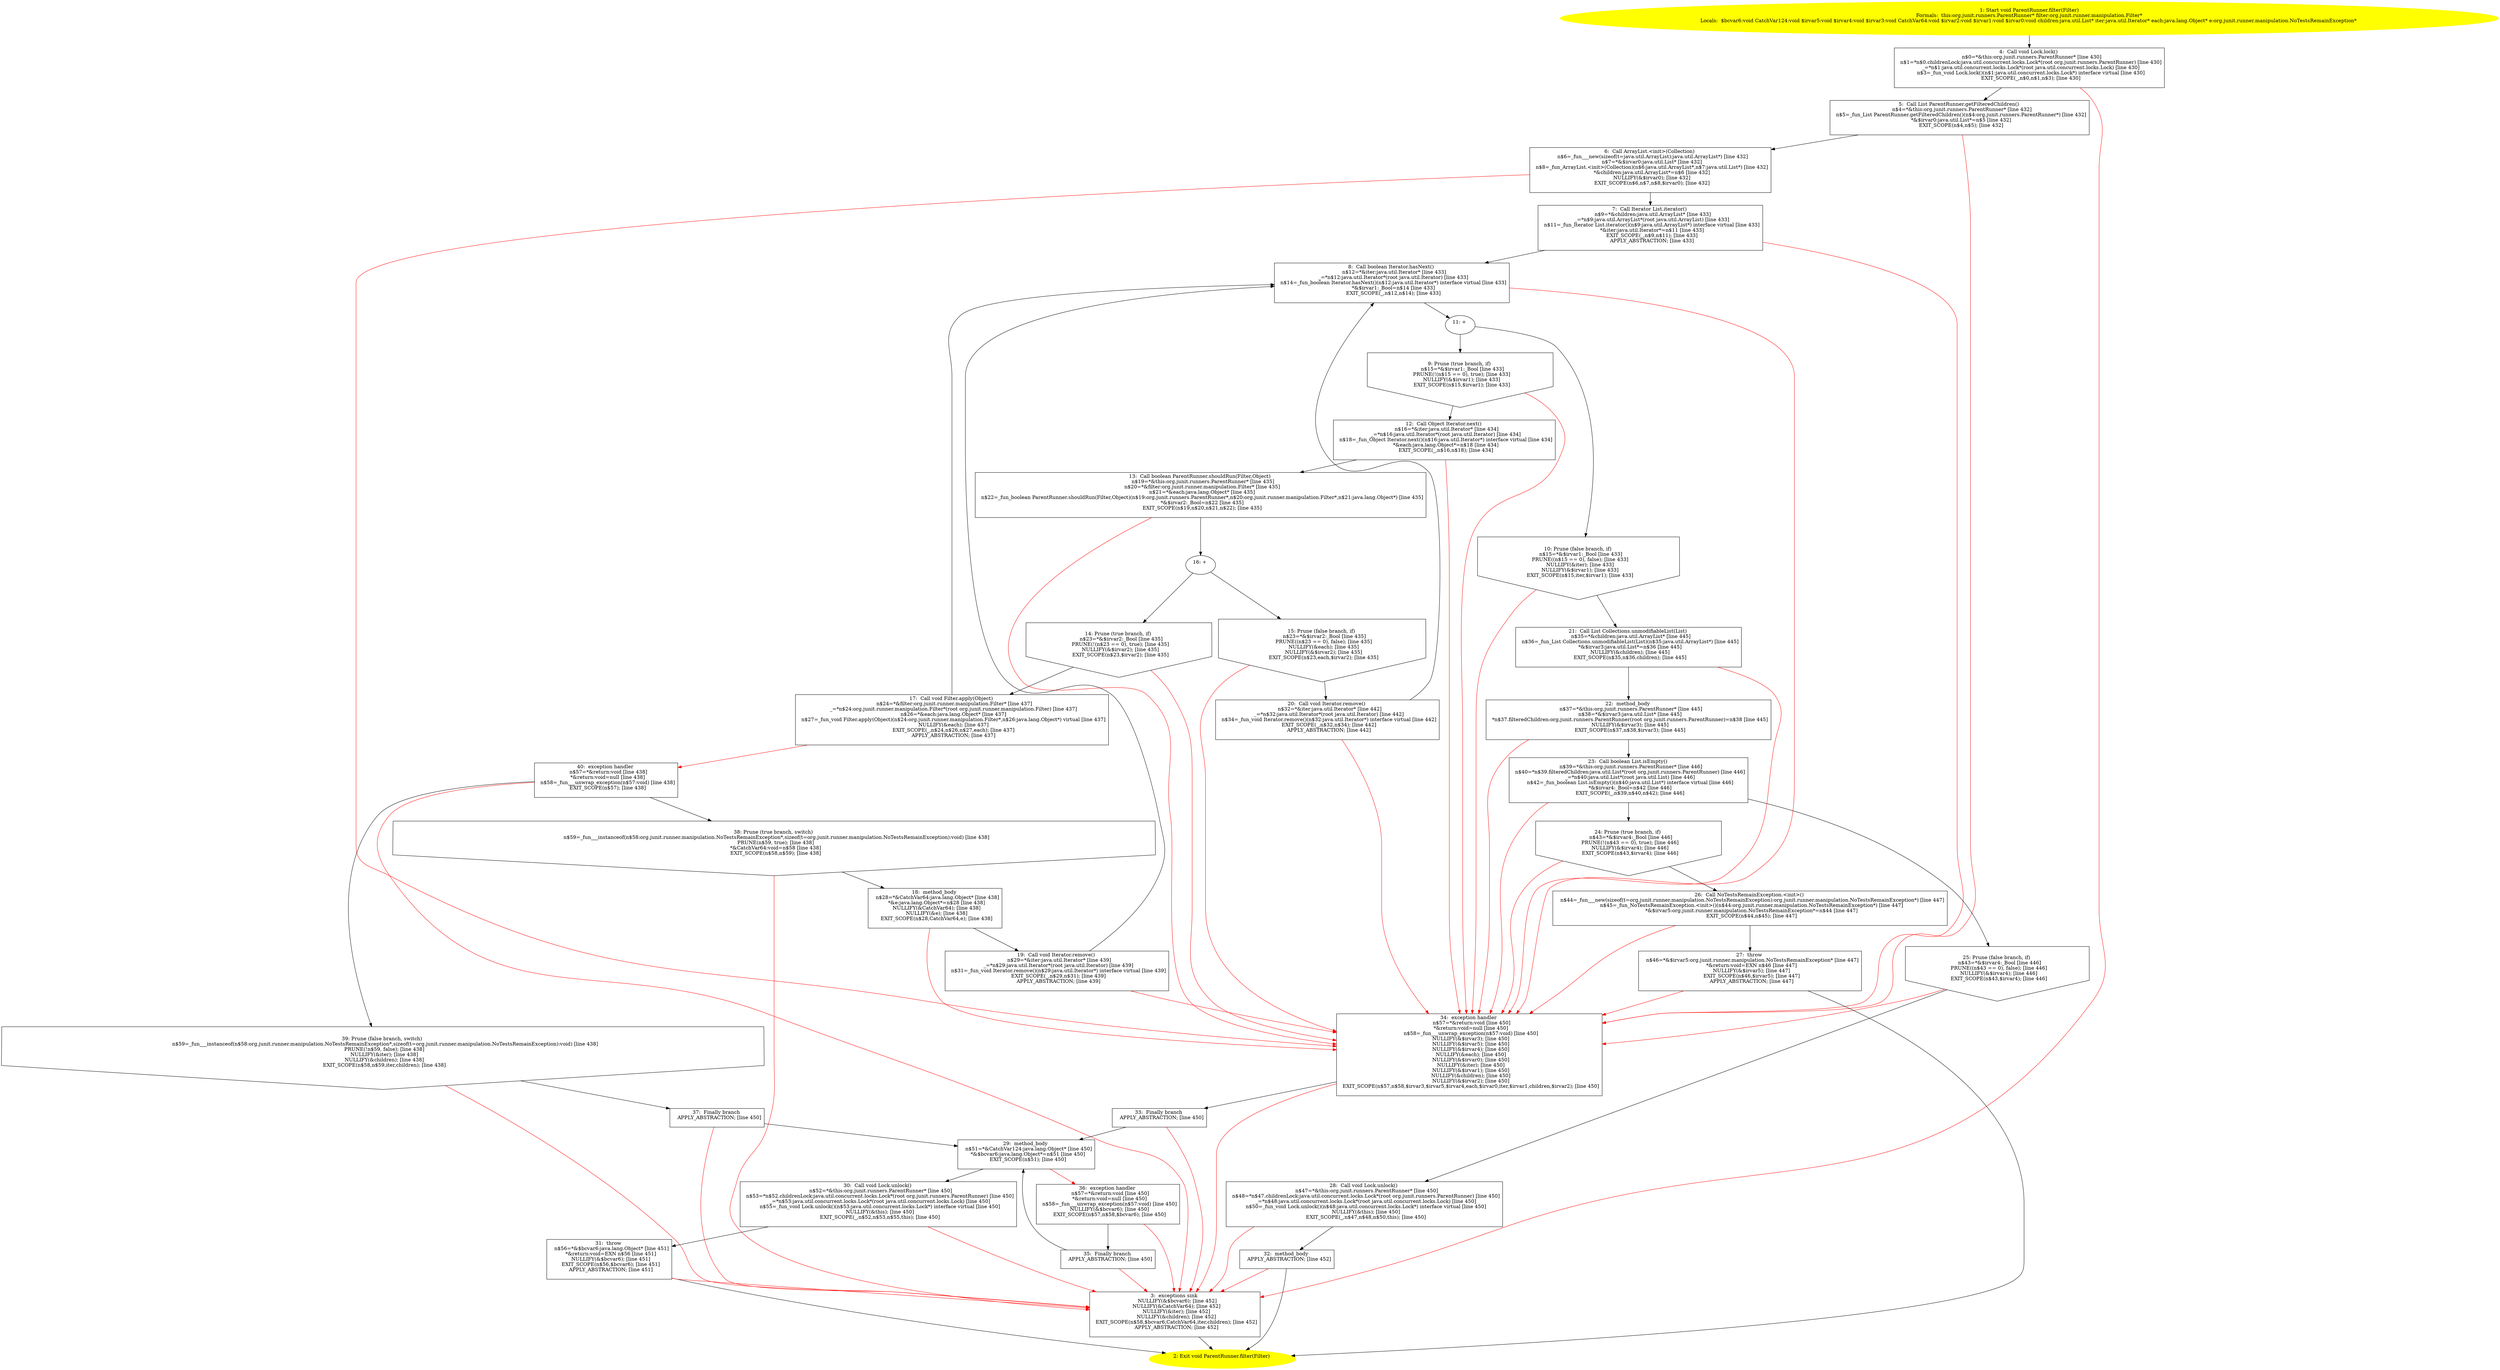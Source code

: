 /* @generated */
digraph cfg {
"org.junit.runners.ParentRunner.filter(org.junit.runner.manipulation.Filter):void.f56ed26840e426080a3b2714884f196a_1" [label="1: Start void ParentRunner.filter(Filter)\nFormals:  this:org.junit.runners.ParentRunner* filter:org.junit.runner.manipulation.Filter*\nLocals:  $bcvar6:void CatchVar124:void $irvar5:void $irvar4:void $irvar3:void CatchVar64:void $irvar2:void $irvar1:void $irvar0:void children:java.util.List* iter:java.util.Iterator* each:java.lang.Object* e:org.junit.runner.manipulation.NoTestsRemainException* \n  " color=yellow style=filled]
	

	 "org.junit.runners.ParentRunner.filter(org.junit.runner.manipulation.Filter):void.f56ed26840e426080a3b2714884f196a_1" -> "org.junit.runners.ParentRunner.filter(org.junit.runner.manipulation.Filter):void.f56ed26840e426080a3b2714884f196a_4" ;
"org.junit.runners.ParentRunner.filter(org.junit.runner.manipulation.Filter):void.f56ed26840e426080a3b2714884f196a_2" [label="2: Exit void ParentRunner.filter(Filter) \n  " color=yellow style=filled]
	

"org.junit.runners.ParentRunner.filter(org.junit.runner.manipulation.Filter):void.f56ed26840e426080a3b2714884f196a_3" [label="3:  exceptions sink \n   NULLIFY(&$bcvar6); [line 452]\n  NULLIFY(&CatchVar64); [line 452]\n  NULLIFY(&iter); [line 452]\n  NULLIFY(&children); [line 452]\n  EXIT_SCOPE(n$58,$bcvar6,CatchVar64,iter,children); [line 452]\n  APPLY_ABSTRACTION; [line 452]\n " shape="box"]
	

	 "org.junit.runners.ParentRunner.filter(org.junit.runner.manipulation.Filter):void.f56ed26840e426080a3b2714884f196a_3" -> "org.junit.runners.ParentRunner.filter(org.junit.runner.manipulation.Filter):void.f56ed26840e426080a3b2714884f196a_2" ;
"org.junit.runners.ParentRunner.filter(org.junit.runner.manipulation.Filter):void.f56ed26840e426080a3b2714884f196a_4" [label="4:  Call void Lock.lock() \n   n$0=*&this:org.junit.runners.ParentRunner* [line 430]\n  n$1=*n$0.childrenLock:java.util.concurrent.locks.Lock*(root org.junit.runners.ParentRunner) [line 430]\n  _=*n$1:java.util.concurrent.locks.Lock*(root java.util.concurrent.locks.Lock) [line 430]\n  n$3=_fun_void Lock.lock()(n$1:java.util.concurrent.locks.Lock*) interface virtual [line 430]\n  EXIT_SCOPE(_,n$0,n$1,n$3); [line 430]\n " shape="box"]
	

	 "org.junit.runners.ParentRunner.filter(org.junit.runner.manipulation.Filter):void.f56ed26840e426080a3b2714884f196a_4" -> "org.junit.runners.ParentRunner.filter(org.junit.runner.manipulation.Filter):void.f56ed26840e426080a3b2714884f196a_5" ;
	 "org.junit.runners.ParentRunner.filter(org.junit.runner.manipulation.Filter):void.f56ed26840e426080a3b2714884f196a_4" -> "org.junit.runners.ParentRunner.filter(org.junit.runner.manipulation.Filter):void.f56ed26840e426080a3b2714884f196a_3" [color="red" ];
"org.junit.runners.ParentRunner.filter(org.junit.runner.manipulation.Filter):void.f56ed26840e426080a3b2714884f196a_5" [label="5:  Call List ParentRunner.getFilteredChildren() \n   n$4=*&this:org.junit.runners.ParentRunner* [line 432]\n  n$5=_fun_List ParentRunner.getFilteredChildren()(n$4:org.junit.runners.ParentRunner*) [line 432]\n  *&$irvar0:java.util.List*=n$5 [line 432]\n  EXIT_SCOPE(n$4,n$5); [line 432]\n " shape="box"]
	

	 "org.junit.runners.ParentRunner.filter(org.junit.runner.manipulation.Filter):void.f56ed26840e426080a3b2714884f196a_5" -> "org.junit.runners.ParentRunner.filter(org.junit.runner.manipulation.Filter):void.f56ed26840e426080a3b2714884f196a_6" ;
	 "org.junit.runners.ParentRunner.filter(org.junit.runner.manipulation.Filter):void.f56ed26840e426080a3b2714884f196a_5" -> "org.junit.runners.ParentRunner.filter(org.junit.runner.manipulation.Filter):void.f56ed26840e426080a3b2714884f196a_34" [color="red" ];
"org.junit.runners.ParentRunner.filter(org.junit.runner.manipulation.Filter):void.f56ed26840e426080a3b2714884f196a_6" [label="6:  Call ArrayList.<init>(Collection) \n   n$6=_fun___new(sizeof(t=java.util.ArrayList):java.util.ArrayList*) [line 432]\n  n$7=*&$irvar0:java.util.List* [line 432]\n  n$8=_fun_ArrayList.<init>(Collection)(n$6:java.util.ArrayList*,n$7:java.util.List*) [line 432]\n  *&children:java.util.ArrayList*=n$6 [line 432]\n  NULLIFY(&$irvar0); [line 432]\n  EXIT_SCOPE(n$6,n$7,n$8,$irvar0); [line 432]\n " shape="box"]
	

	 "org.junit.runners.ParentRunner.filter(org.junit.runner.manipulation.Filter):void.f56ed26840e426080a3b2714884f196a_6" -> "org.junit.runners.ParentRunner.filter(org.junit.runner.manipulation.Filter):void.f56ed26840e426080a3b2714884f196a_7" ;
	 "org.junit.runners.ParentRunner.filter(org.junit.runner.manipulation.Filter):void.f56ed26840e426080a3b2714884f196a_6" -> "org.junit.runners.ParentRunner.filter(org.junit.runner.manipulation.Filter):void.f56ed26840e426080a3b2714884f196a_34" [color="red" ];
"org.junit.runners.ParentRunner.filter(org.junit.runner.manipulation.Filter):void.f56ed26840e426080a3b2714884f196a_7" [label="7:  Call Iterator List.iterator() \n   n$9=*&children:java.util.ArrayList* [line 433]\n  _=*n$9:java.util.ArrayList*(root java.util.ArrayList) [line 433]\n  n$11=_fun_Iterator List.iterator()(n$9:java.util.ArrayList*) interface virtual [line 433]\n  *&iter:java.util.Iterator*=n$11 [line 433]\n  EXIT_SCOPE(_,n$9,n$11); [line 433]\n  APPLY_ABSTRACTION; [line 433]\n " shape="box"]
	

	 "org.junit.runners.ParentRunner.filter(org.junit.runner.manipulation.Filter):void.f56ed26840e426080a3b2714884f196a_7" -> "org.junit.runners.ParentRunner.filter(org.junit.runner.manipulation.Filter):void.f56ed26840e426080a3b2714884f196a_8" ;
	 "org.junit.runners.ParentRunner.filter(org.junit.runner.manipulation.Filter):void.f56ed26840e426080a3b2714884f196a_7" -> "org.junit.runners.ParentRunner.filter(org.junit.runner.manipulation.Filter):void.f56ed26840e426080a3b2714884f196a_34" [color="red" ];
"org.junit.runners.ParentRunner.filter(org.junit.runner.manipulation.Filter):void.f56ed26840e426080a3b2714884f196a_8" [label="8:  Call boolean Iterator.hasNext() \n   n$12=*&iter:java.util.Iterator* [line 433]\n  _=*n$12:java.util.Iterator*(root java.util.Iterator) [line 433]\n  n$14=_fun_boolean Iterator.hasNext()(n$12:java.util.Iterator*) interface virtual [line 433]\n  *&$irvar1:_Bool=n$14 [line 433]\n  EXIT_SCOPE(_,n$12,n$14); [line 433]\n " shape="box"]
	

	 "org.junit.runners.ParentRunner.filter(org.junit.runner.manipulation.Filter):void.f56ed26840e426080a3b2714884f196a_8" -> "org.junit.runners.ParentRunner.filter(org.junit.runner.manipulation.Filter):void.f56ed26840e426080a3b2714884f196a_11" ;
	 "org.junit.runners.ParentRunner.filter(org.junit.runner.manipulation.Filter):void.f56ed26840e426080a3b2714884f196a_8" -> "org.junit.runners.ParentRunner.filter(org.junit.runner.manipulation.Filter):void.f56ed26840e426080a3b2714884f196a_34" [color="red" ];
"org.junit.runners.ParentRunner.filter(org.junit.runner.manipulation.Filter):void.f56ed26840e426080a3b2714884f196a_9" [label="9: Prune (true branch, if) \n   n$15=*&$irvar1:_Bool [line 433]\n  PRUNE(!(n$15 == 0), true); [line 433]\n  NULLIFY(&$irvar1); [line 433]\n  EXIT_SCOPE(n$15,$irvar1); [line 433]\n " shape="invhouse"]
	

	 "org.junit.runners.ParentRunner.filter(org.junit.runner.manipulation.Filter):void.f56ed26840e426080a3b2714884f196a_9" -> "org.junit.runners.ParentRunner.filter(org.junit.runner.manipulation.Filter):void.f56ed26840e426080a3b2714884f196a_12" ;
	 "org.junit.runners.ParentRunner.filter(org.junit.runner.manipulation.Filter):void.f56ed26840e426080a3b2714884f196a_9" -> "org.junit.runners.ParentRunner.filter(org.junit.runner.manipulation.Filter):void.f56ed26840e426080a3b2714884f196a_34" [color="red" ];
"org.junit.runners.ParentRunner.filter(org.junit.runner.manipulation.Filter):void.f56ed26840e426080a3b2714884f196a_10" [label="10: Prune (false branch, if) \n   n$15=*&$irvar1:_Bool [line 433]\n  PRUNE((n$15 == 0), false); [line 433]\n  NULLIFY(&iter); [line 433]\n  NULLIFY(&$irvar1); [line 433]\n  EXIT_SCOPE(n$15,iter,$irvar1); [line 433]\n " shape="invhouse"]
	

	 "org.junit.runners.ParentRunner.filter(org.junit.runner.manipulation.Filter):void.f56ed26840e426080a3b2714884f196a_10" -> "org.junit.runners.ParentRunner.filter(org.junit.runner.manipulation.Filter):void.f56ed26840e426080a3b2714884f196a_21" ;
	 "org.junit.runners.ParentRunner.filter(org.junit.runner.manipulation.Filter):void.f56ed26840e426080a3b2714884f196a_10" -> "org.junit.runners.ParentRunner.filter(org.junit.runner.manipulation.Filter):void.f56ed26840e426080a3b2714884f196a_34" [color="red" ];
"org.junit.runners.ParentRunner.filter(org.junit.runner.manipulation.Filter):void.f56ed26840e426080a3b2714884f196a_11" [label="11: + \n  " ]
	

	 "org.junit.runners.ParentRunner.filter(org.junit.runner.manipulation.Filter):void.f56ed26840e426080a3b2714884f196a_11" -> "org.junit.runners.ParentRunner.filter(org.junit.runner.manipulation.Filter):void.f56ed26840e426080a3b2714884f196a_9" ;
	 "org.junit.runners.ParentRunner.filter(org.junit.runner.manipulation.Filter):void.f56ed26840e426080a3b2714884f196a_11" -> "org.junit.runners.ParentRunner.filter(org.junit.runner.manipulation.Filter):void.f56ed26840e426080a3b2714884f196a_10" ;
"org.junit.runners.ParentRunner.filter(org.junit.runner.manipulation.Filter):void.f56ed26840e426080a3b2714884f196a_12" [label="12:  Call Object Iterator.next() \n   n$16=*&iter:java.util.Iterator* [line 434]\n  _=*n$16:java.util.Iterator*(root java.util.Iterator) [line 434]\n  n$18=_fun_Object Iterator.next()(n$16:java.util.Iterator*) interface virtual [line 434]\n  *&each:java.lang.Object*=n$18 [line 434]\n  EXIT_SCOPE(_,n$16,n$18); [line 434]\n " shape="box"]
	

	 "org.junit.runners.ParentRunner.filter(org.junit.runner.manipulation.Filter):void.f56ed26840e426080a3b2714884f196a_12" -> "org.junit.runners.ParentRunner.filter(org.junit.runner.manipulation.Filter):void.f56ed26840e426080a3b2714884f196a_13" ;
	 "org.junit.runners.ParentRunner.filter(org.junit.runner.manipulation.Filter):void.f56ed26840e426080a3b2714884f196a_12" -> "org.junit.runners.ParentRunner.filter(org.junit.runner.manipulation.Filter):void.f56ed26840e426080a3b2714884f196a_34" [color="red" ];
"org.junit.runners.ParentRunner.filter(org.junit.runner.manipulation.Filter):void.f56ed26840e426080a3b2714884f196a_13" [label="13:  Call boolean ParentRunner.shouldRun(Filter,Object) \n   n$19=*&this:org.junit.runners.ParentRunner* [line 435]\n  n$20=*&filter:org.junit.runner.manipulation.Filter* [line 435]\n  n$21=*&each:java.lang.Object* [line 435]\n  n$22=_fun_boolean ParentRunner.shouldRun(Filter,Object)(n$19:org.junit.runners.ParentRunner*,n$20:org.junit.runner.manipulation.Filter*,n$21:java.lang.Object*) [line 435]\n  *&$irvar2:_Bool=n$22 [line 435]\n  EXIT_SCOPE(n$19,n$20,n$21,n$22); [line 435]\n " shape="box"]
	

	 "org.junit.runners.ParentRunner.filter(org.junit.runner.manipulation.Filter):void.f56ed26840e426080a3b2714884f196a_13" -> "org.junit.runners.ParentRunner.filter(org.junit.runner.manipulation.Filter):void.f56ed26840e426080a3b2714884f196a_16" ;
	 "org.junit.runners.ParentRunner.filter(org.junit.runner.manipulation.Filter):void.f56ed26840e426080a3b2714884f196a_13" -> "org.junit.runners.ParentRunner.filter(org.junit.runner.manipulation.Filter):void.f56ed26840e426080a3b2714884f196a_34" [color="red" ];
"org.junit.runners.ParentRunner.filter(org.junit.runner.manipulation.Filter):void.f56ed26840e426080a3b2714884f196a_14" [label="14: Prune (true branch, if) \n   n$23=*&$irvar2:_Bool [line 435]\n  PRUNE(!(n$23 == 0), true); [line 435]\n  NULLIFY(&$irvar2); [line 435]\n  EXIT_SCOPE(n$23,$irvar2); [line 435]\n " shape="invhouse"]
	

	 "org.junit.runners.ParentRunner.filter(org.junit.runner.manipulation.Filter):void.f56ed26840e426080a3b2714884f196a_14" -> "org.junit.runners.ParentRunner.filter(org.junit.runner.manipulation.Filter):void.f56ed26840e426080a3b2714884f196a_17" ;
	 "org.junit.runners.ParentRunner.filter(org.junit.runner.manipulation.Filter):void.f56ed26840e426080a3b2714884f196a_14" -> "org.junit.runners.ParentRunner.filter(org.junit.runner.manipulation.Filter):void.f56ed26840e426080a3b2714884f196a_34" [color="red" ];
"org.junit.runners.ParentRunner.filter(org.junit.runner.manipulation.Filter):void.f56ed26840e426080a3b2714884f196a_15" [label="15: Prune (false branch, if) \n   n$23=*&$irvar2:_Bool [line 435]\n  PRUNE((n$23 == 0), false); [line 435]\n  NULLIFY(&each); [line 435]\n  NULLIFY(&$irvar2); [line 435]\n  EXIT_SCOPE(n$23,each,$irvar2); [line 435]\n " shape="invhouse"]
	

	 "org.junit.runners.ParentRunner.filter(org.junit.runner.manipulation.Filter):void.f56ed26840e426080a3b2714884f196a_15" -> "org.junit.runners.ParentRunner.filter(org.junit.runner.manipulation.Filter):void.f56ed26840e426080a3b2714884f196a_20" ;
	 "org.junit.runners.ParentRunner.filter(org.junit.runner.manipulation.Filter):void.f56ed26840e426080a3b2714884f196a_15" -> "org.junit.runners.ParentRunner.filter(org.junit.runner.manipulation.Filter):void.f56ed26840e426080a3b2714884f196a_34" [color="red" ];
"org.junit.runners.ParentRunner.filter(org.junit.runner.manipulation.Filter):void.f56ed26840e426080a3b2714884f196a_16" [label="16: + \n  " ]
	

	 "org.junit.runners.ParentRunner.filter(org.junit.runner.manipulation.Filter):void.f56ed26840e426080a3b2714884f196a_16" -> "org.junit.runners.ParentRunner.filter(org.junit.runner.manipulation.Filter):void.f56ed26840e426080a3b2714884f196a_14" ;
	 "org.junit.runners.ParentRunner.filter(org.junit.runner.manipulation.Filter):void.f56ed26840e426080a3b2714884f196a_16" -> "org.junit.runners.ParentRunner.filter(org.junit.runner.manipulation.Filter):void.f56ed26840e426080a3b2714884f196a_15" ;
"org.junit.runners.ParentRunner.filter(org.junit.runner.manipulation.Filter):void.f56ed26840e426080a3b2714884f196a_17" [label="17:  Call void Filter.apply(Object) \n   n$24=*&filter:org.junit.runner.manipulation.Filter* [line 437]\n  _=*n$24:org.junit.runner.manipulation.Filter*(root org.junit.runner.manipulation.Filter) [line 437]\n  n$26=*&each:java.lang.Object* [line 437]\n  n$27=_fun_void Filter.apply(Object)(n$24:org.junit.runner.manipulation.Filter*,n$26:java.lang.Object*) virtual [line 437]\n  NULLIFY(&each); [line 437]\n  EXIT_SCOPE(_,n$24,n$26,n$27,each); [line 437]\n  APPLY_ABSTRACTION; [line 437]\n " shape="box"]
	

	 "org.junit.runners.ParentRunner.filter(org.junit.runner.manipulation.Filter):void.f56ed26840e426080a3b2714884f196a_17" -> "org.junit.runners.ParentRunner.filter(org.junit.runner.manipulation.Filter):void.f56ed26840e426080a3b2714884f196a_8" ;
	 "org.junit.runners.ParentRunner.filter(org.junit.runner.manipulation.Filter):void.f56ed26840e426080a3b2714884f196a_17" -> "org.junit.runners.ParentRunner.filter(org.junit.runner.manipulation.Filter):void.f56ed26840e426080a3b2714884f196a_40" [color="red" ];
"org.junit.runners.ParentRunner.filter(org.junit.runner.manipulation.Filter):void.f56ed26840e426080a3b2714884f196a_18" [label="18:  method_body \n   n$28=*&CatchVar64:java.lang.Object* [line 438]\n  *&e:java.lang.Object*=n$28 [line 438]\n  NULLIFY(&CatchVar64); [line 438]\n  NULLIFY(&e); [line 438]\n  EXIT_SCOPE(n$28,CatchVar64,e); [line 438]\n " shape="box"]
	

	 "org.junit.runners.ParentRunner.filter(org.junit.runner.manipulation.Filter):void.f56ed26840e426080a3b2714884f196a_18" -> "org.junit.runners.ParentRunner.filter(org.junit.runner.manipulation.Filter):void.f56ed26840e426080a3b2714884f196a_19" ;
	 "org.junit.runners.ParentRunner.filter(org.junit.runner.manipulation.Filter):void.f56ed26840e426080a3b2714884f196a_18" -> "org.junit.runners.ParentRunner.filter(org.junit.runner.manipulation.Filter):void.f56ed26840e426080a3b2714884f196a_34" [color="red" ];
"org.junit.runners.ParentRunner.filter(org.junit.runner.manipulation.Filter):void.f56ed26840e426080a3b2714884f196a_19" [label="19:  Call void Iterator.remove() \n   n$29=*&iter:java.util.Iterator* [line 439]\n  _=*n$29:java.util.Iterator*(root java.util.Iterator) [line 439]\n  n$31=_fun_void Iterator.remove()(n$29:java.util.Iterator*) interface virtual [line 439]\n  EXIT_SCOPE(_,n$29,n$31); [line 439]\n  APPLY_ABSTRACTION; [line 439]\n " shape="box"]
	

	 "org.junit.runners.ParentRunner.filter(org.junit.runner.manipulation.Filter):void.f56ed26840e426080a3b2714884f196a_19" -> "org.junit.runners.ParentRunner.filter(org.junit.runner.manipulation.Filter):void.f56ed26840e426080a3b2714884f196a_8" ;
	 "org.junit.runners.ParentRunner.filter(org.junit.runner.manipulation.Filter):void.f56ed26840e426080a3b2714884f196a_19" -> "org.junit.runners.ParentRunner.filter(org.junit.runner.manipulation.Filter):void.f56ed26840e426080a3b2714884f196a_34" [color="red" ];
"org.junit.runners.ParentRunner.filter(org.junit.runner.manipulation.Filter):void.f56ed26840e426080a3b2714884f196a_20" [label="20:  Call void Iterator.remove() \n   n$32=*&iter:java.util.Iterator* [line 442]\n  _=*n$32:java.util.Iterator*(root java.util.Iterator) [line 442]\n  n$34=_fun_void Iterator.remove()(n$32:java.util.Iterator*) interface virtual [line 442]\n  EXIT_SCOPE(_,n$32,n$34); [line 442]\n  APPLY_ABSTRACTION; [line 442]\n " shape="box"]
	

	 "org.junit.runners.ParentRunner.filter(org.junit.runner.manipulation.Filter):void.f56ed26840e426080a3b2714884f196a_20" -> "org.junit.runners.ParentRunner.filter(org.junit.runner.manipulation.Filter):void.f56ed26840e426080a3b2714884f196a_8" ;
	 "org.junit.runners.ParentRunner.filter(org.junit.runner.manipulation.Filter):void.f56ed26840e426080a3b2714884f196a_20" -> "org.junit.runners.ParentRunner.filter(org.junit.runner.manipulation.Filter):void.f56ed26840e426080a3b2714884f196a_34" [color="red" ];
"org.junit.runners.ParentRunner.filter(org.junit.runner.manipulation.Filter):void.f56ed26840e426080a3b2714884f196a_21" [label="21:  Call List Collections.unmodifiableList(List) \n   n$35=*&children:java.util.ArrayList* [line 445]\n  n$36=_fun_List Collections.unmodifiableList(List)(n$35:java.util.ArrayList*) [line 445]\n  *&$irvar3:java.util.List*=n$36 [line 445]\n  NULLIFY(&children); [line 445]\n  EXIT_SCOPE(n$35,n$36,children); [line 445]\n " shape="box"]
	

	 "org.junit.runners.ParentRunner.filter(org.junit.runner.manipulation.Filter):void.f56ed26840e426080a3b2714884f196a_21" -> "org.junit.runners.ParentRunner.filter(org.junit.runner.manipulation.Filter):void.f56ed26840e426080a3b2714884f196a_22" ;
	 "org.junit.runners.ParentRunner.filter(org.junit.runner.manipulation.Filter):void.f56ed26840e426080a3b2714884f196a_21" -> "org.junit.runners.ParentRunner.filter(org.junit.runner.manipulation.Filter):void.f56ed26840e426080a3b2714884f196a_34" [color="red" ];
"org.junit.runners.ParentRunner.filter(org.junit.runner.manipulation.Filter):void.f56ed26840e426080a3b2714884f196a_22" [label="22:  method_body \n   n$37=*&this:org.junit.runners.ParentRunner* [line 445]\n  n$38=*&$irvar3:java.util.List* [line 445]\n  *n$37.filteredChildren:org.junit.runners.ParentRunner(root org.junit.runners.ParentRunner)=n$38 [line 445]\n  NULLIFY(&$irvar3); [line 445]\n  EXIT_SCOPE(n$37,n$38,$irvar3); [line 445]\n " shape="box"]
	

	 "org.junit.runners.ParentRunner.filter(org.junit.runner.manipulation.Filter):void.f56ed26840e426080a3b2714884f196a_22" -> "org.junit.runners.ParentRunner.filter(org.junit.runner.manipulation.Filter):void.f56ed26840e426080a3b2714884f196a_23" ;
	 "org.junit.runners.ParentRunner.filter(org.junit.runner.manipulation.Filter):void.f56ed26840e426080a3b2714884f196a_22" -> "org.junit.runners.ParentRunner.filter(org.junit.runner.manipulation.Filter):void.f56ed26840e426080a3b2714884f196a_34" [color="red" ];
"org.junit.runners.ParentRunner.filter(org.junit.runner.manipulation.Filter):void.f56ed26840e426080a3b2714884f196a_23" [label="23:  Call boolean List.isEmpty() \n   n$39=*&this:org.junit.runners.ParentRunner* [line 446]\n  n$40=*n$39.filteredChildren:java.util.List*(root org.junit.runners.ParentRunner) [line 446]\n  _=*n$40:java.util.List*(root java.util.List) [line 446]\n  n$42=_fun_boolean List.isEmpty()(n$40:java.util.List*) interface virtual [line 446]\n  *&$irvar4:_Bool=n$42 [line 446]\n  EXIT_SCOPE(_,n$39,n$40,n$42); [line 446]\n " shape="box"]
	

	 "org.junit.runners.ParentRunner.filter(org.junit.runner.manipulation.Filter):void.f56ed26840e426080a3b2714884f196a_23" -> "org.junit.runners.ParentRunner.filter(org.junit.runner.manipulation.Filter):void.f56ed26840e426080a3b2714884f196a_24" ;
	 "org.junit.runners.ParentRunner.filter(org.junit.runner.manipulation.Filter):void.f56ed26840e426080a3b2714884f196a_23" -> "org.junit.runners.ParentRunner.filter(org.junit.runner.manipulation.Filter):void.f56ed26840e426080a3b2714884f196a_25" ;
	 "org.junit.runners.ParentRunner.filter(org.junit.runner.manipulation.Filter):void.f56ed26840e426080a3b2714884f196a_23" -> "org.junit.runners.ParentRunner.filter(org.junit.runner.manipulation.Filter):void.f56ed26840e426080a3b2714884f196a_34" [color="red" ];
"org.junit.runners.ParentRunner.filter(org.junit.runner.manipulation.Filter):void.f56ed26840e426080a3b2714884f196a_24" [label="24: Prune (true branch, if) \n   n$43=*&$irvar4:_Bool [line 446]\n  PRUNE(!(n$43 == 0), true); [line 446]\n  NULLIFY(&$irvar4); [line 446]\n  EXIT_SCOPE(n$43,$irvar4); [line 446]\n " shape="invhouse"]
	

	 "org.junit.runners.ParentRunner.filter(org.junit.runner.manipulation.Filter):void.f56ed26840e426080a3b2714884f196a_24" -> "org.junit.runners.ParentRunner.filter(org.junit.runner.manipulation.Filter):void.f56ed26840e426080a3b2714884f196a_26" ;
	 "org.junit.runners.ParentRunner.filter(org.junit.runner.manipulation.Filter):void.f56ed26840e426080a3b2714884f196a_24" -> "org.junit.runners.ParentRunner.filter(org.junit.runner.manipulation.Filter):void.f56ed26840e426080a3b2714884f196a_34" [color="red" ];
"org.junit.runners.ParentRunner.filter(org.junit.runner.manipulation.Filter):void.f56ed26840e426080a3b2714884f196a_25" [label="25: Prune (false branch, if) \n   n$43=*&$irvar4:_Bool [line 446]\n  PRUNE((n$43 == 0), false); [line 446]\n  NULLIFY(&$irvar4); [line 446]\n  EXIT_SCOPE(n$43,$irvar4); [line 446]\n " shape="invhouse"]
	

	 "org.junit.runners.ParentRunner.filter(org.junit.runner.manipulation.Filter):void.f56ed26840e426080a3b2714884f196a_25" -> "org.junit.runners.ParentRunner.filter(org.junit.runner.manipulation.Filter):void.f56ed26840e426080a3b2714884f196a_28" ;
	 "org.junit.runners.ParentRunner.filter(org.junit.runner.manipulation.Filter):void.f56ed26840e426080a3b2714884f196a_25" -> "org.junit.runners.ParentRunner.filter(org.junit.runner.manipulation.Filter):void.f56ed26840e426080a3b2714884f196a_34" [color="red" ];
"org.junit.runners.ParentRunner.filter(org.junit.runner.manipulation.Filter):void.f56ed26840e426080a3b2714884f196a_26" [label="26:  Call NoTestsRemainException.<init>() \n   n$44=_fun___new(sizeof(t=org.junit.runner.manipulation.NoTestsRemainException):org.junit.runner.manipulation.NoTestsRemainException*) [line 447]\n  n$45=_fun_NoTestsRemainException.<init>()(n$44:org.junit.runner.manipulation.NoTestsRemainException*) [line 447]\n  *&$irvar5:org.junit.runner.manipulation.NoTestsRemainException*=n$44 [line 447]\n  EXIT_SCOPE(n$44,n$45); [line 447]\n " shape="box"]
	

	 "org.junit.runners.ParentRunner.filter(org.junit.runner.manipulation.Filter):void.f56ed26840e426080a3b2714884f196a_26" -> "org.junit.runners.ParentRunner.filter(org.junit.runner.manipulation.Filter):void.f56ed26840e426080a3b2714884f196a_27" ;
	 "org.junit.runners.ParentRunner.filter(org.junit.runner.manipulation.Filter):void.f56ed26840e426080a3b2714884f196a_26" -> "org.junit.runners.ParentRunner.filter(org.junit.runner.manipulation.Filter):void.f56ed26840e426080a3b2714884f196a_34" [color="red" ];
"org.junit.runners.ParentRunner.filter(org.junit.runner.manipulation.Filter):void.f56ed26840e426080a3b2714884f196a_27" [label="27:  throw \n   n$46=*&$irvar5:org.junit.runner.manipulation.NoTestsRemainException* [line 447]\n  *&return:void=EXN n$46 [line 447]\n  NULLIFY(&$irvar5); [line 447]\n  EXIT_SCOPE(n$46,$irvar5); [line 447]\n  APPLY_ABSTRACTION; [line 447]\n " shape="box"]
	

	 "org.junit.runners.ParentRunner.filter(org.junit.runner.manipulation.Filter):void.f56ed26840e426080a3b2714884f196a_27" -> "org.junit.runners.ParentRunner.filter(org.junit.runner.manipulation.Filter):void.f56ed26840e426080a3b2714884f196a_2" ;
	 "org.junit.runners.ParentRunner.filter(org.junit.runner.manipulation.Filter):void.f56ed26840e426080a3b2714884f196a_27" -> "org.junit.runners.ParentRunner.filter(org.junit.runner.manipulation.Filter):void.f56ed26840e426080a3b2714884f196a_34" [color="red" ];
"org.junit.runners.ParentRunner.filter(org.junit.runner.manipulation.Filter):void.f56ed26840e426080a3b2714884f196a_28" [label="28:  Call void Lock.unlock() \n   n$47=*&this:org.junit.runners.ParentRunner* [line 450]\n  n$48=*n$47.childrenLock:java.util.concurrent.locks.Lock*(root org.junit.runners.ParentRunner) [line 450]\n  _=*n$48:java.util.concurrent.locks.Lock*(root java.util.concurrent.locks.Lock) [line 450]\n  n$50=_fun_void Lock.unlock()(n$48:java.util.concurrent.locks.Lock*) interface virtual [line 450]\n  NULLIFY(&this); [line 450]\n  EXIT_SCOPE(_,n$47,n$48,n$50,this); [line 450]\n " shape="box"]
	

	 "org.junit.runners.ParentRunner.filter(org.junit.runner.manipulation.Filter):void.f56ed26840e426080a3b2714884f196a_28" -> "org.junit.runners.ParentRunner.filter(org.junit.runner.manipulation.Filter):void.f56ed26840e426080a3b2714884f196a_32" ;
	 "org.junit.runners.ParentRunner.filter(org.junit.runner.manipulation.Filter):void.f56ed26840e426080a3b2714884f196a_28" -> "org.junit.runners.ParentRunner.filter(org.junit.runner.manipulation.Filter):void.f56ed26840e426080a3b2714884f196a_3" [color="red" ];
"org.junit.runners.ParentRunner.filter(org.junit.runner.manipulation.Filter):void.f56ed26840e426080a3b2714884f196a_29" [label="29:  method_body \n   n$51=*&CatchVar124:java.lang.Object* [line 450]\n  *&$bcvar6:java.lang.Object*=n$51 [line 450]\n  EXIT_SCOPE(n$51); [line 450]\n " shape="box"]
	

	 "org.junit.runners.ParentRunner.filter(org.junit.runner.manipulation.Filter):void.f56ed26840e426080a3b2714884f196a_29" -> "org.junit.runners.ParentRunner.filter(org.junit.runner.manipulation.Filter):void.f56ed26840e426080a3b2714884f196a_30" ;
	 "org.junit.runners.ParentRunner.filter(org.junit.runner.manipulation.Filter):void.f56ed26840e426080a3b2714884f196a_29" -> "org.junit.runners.ParentRunner.filter(org.junit.runner.manipulation.Filter):void.f56ed26840e426080a3b2714884f196a_36" [color="red" ];
"org.junit.runners.ParentRunner.filter(org.junit.runner.manipulation.Filter):void.f56ed26840e426080a3b2714884f196a_30" [label="30:  Call void Lock.unlock() \n   n$52=*&this:org.junit.runners.ParentRunner* [line 450]\n  n$53=*n$52.childrenLock:java.util.concurrent.locks.Lock*(root org.junit.runners.ParentRunner) [line 450]\n  _=*n$53:java.util.concurrent.locks.Lock*(root java.util.concurrent.locks.Lock) [line 450]\n  n$55=_fun_void Lock.unlock()(n$53:java.util.concurrent.locks.Lock*) interface virtual [line 450]\n  NULLIFY(&this); [line 450]\n  EXIT_SCOPE(_,n$52,n$53,n$55,this); [line 450]\n " shape="box"]
	

	 "org.junit.runners.ParentRunner.filter(org.junit.runner.manipulation.Filter):void.f56ed26840e426080a3b2714884f196a_30" -> "org.junit.runners.ParentRunner.filter(org.junit.runner.manipulation.Filter):void.f56ed26840e426080a3b2714884f196a_31" ;
	 "org.junit.runners.ParentRunner.filter(org.junit.runner.manipulation.Filter):void.f56ed26840e426080a3b2714884f196a_30" -> "org.junit.runners.ParentRunner.filter(org.junit.runner.manipulation.Filter):void.f56ed26840e426080a3b2714884f196a_3" [color="red" ];
"org.junit.runners.ParentRunner.filter(org.junit.runner.manipulation.Filter):void.f56ed26840e426080a3b2714884f196a_31" [label="31:  throw \n   n$56=*&$bcvar6:java.lang.Object* [line 451]\n  *&return:void=EXN n$56 [line 451]\n  NULLIFY(&$bcvar6); [line 451]\n  EXIT_SCOPE(n$56,$bcvar6); [line 451]\n  APPLY_ABSTRACTION; [line 451]\n " shape="box"]
	

	 "org.junit.runners.ParentRunner.filter(org.junit.runner.manipulation.Filter):void.f56ed26840e426080a3b2714884f196a_31" -> "org.junit.runners.ParentRunner.filter(org.junit.runner.manipulation.Filter):void.f56ed26840e426080a3b2714884f196a_2" ;
	 "org.junit.runners.ParentRunner.filter(org.junit.runner.manipulation.Filter):void.f56ed26840e426080a3b2714884f196a_31" -> "org.junit.runners.ParentRunner.filter(org.junit.runner.manipulation.Filter):void.f56ed26840e426080a3b2714884f196a_3" [color="red" ];
"org.junit.runners.ParentRunner.filter(org.junit.runner.manipulation.Filter):void.f56ed26840e426080a3b2714884f196a_32" [label="32:  method_body \n   APPLY_ABSTRACTION; [line 452]\n " shape="box"]
	

	 "org.junit.runners.ParentRunner.filter(org.junit.runner.manipulation.Filter):void.f56ed26840e426080a3b2714884f196a_32" -> "org.junit.runners.ParentRunner.filter(org.junit.runner.manipulation.Filter):void.f56ed26840e426080a3b2714884f196a_2" ;
	 "org.junit.runners.ParentRunner.filter(org.junit.runner.manipulation.Filter):void.f56ed26840e426080a3b2714884f196a_32" -> "org.junit.runners.ParentRunner.filter(org.junit.runner.manipulation.Filter):void.f56ed26840e426080a3b2714884f196a_3" [color="red" ];
"org.junit.runners.ParentRunner.filter(org.junit.runner.manipulation.Filter):void.f56ed26840e426080a3b2714884f196a_33" [label="33:  Finally branch \n   APPLY_ABSTRACTION; [line 450]\n " shape="box"]
	

	 "org.junit.runners.ParentRunner.filter(org.junit.runner.manipulation.Filter):void.f56ed26840e426080a3b2714884f196a_33" -> "org.junit.runners.ParentRunner.filter(org.junit.runner.manipulation.Filter):void.f56ed26840e426080a3b2714884f196a_29" ;
	 "org.junit.runners.ParentRunner.filter(org.junit.runner.manipulation.Filter):void.f56ed26840e426080a3b2714884f196a_33" -> "org.junit.runners.ParentRunner.filter(org.junit.runner.manipulation.Filter):void.f56ed26840e426080a3b2714884f196a_3" [color="red" ];
"org.junit.runners.ParentRunner.filter(org.junit.runner.manipulation.Filter):void.f56ed26840e426080a3b2714884f196a_34" [label="34:  exception handler \n   n$57=*&return:void [line 450]\n  *&return:void=null [line 450]\n  n$58=_fun___unwrap_exception(n$57:void) [line 450]\n  NULLIFY(&$irvar3); [line 450]\n  NULLIFY(&$irvar5); [line 450]\n  NULLIFY(&$irvar4); [line 450]\n  NULLIFY(&each); [line 450]\n  NULLIFY(&$irvar0); [line 450]\n  NULLIFY(&iter); [line 450]\n  NULLIFY(&$irvar1); [line 450]\n  NULLIFY(&children); [line 450]\n  NULLIFY(&$irvar2); [line 450]\n  EXIT_SCOPE(n$57,n$58,$irvar3,$irvar5,$irvar4,each,$irvar0,iter,$irvar1,children,$irvar2); [line 450]\n " shape="box"]
	

	 "org.junit.runners.ParentRunner.filter(org.junit.runner.manipulation.Filter):void.f56ed26840e426080a3b2714884f196a_34" -> "org.junit.runners.ParentRunner.filter(org.junit.runner.manipulation.Filter):void.f56ed26840e426080a3b2714884f196a_33" ;
	 "org.junit.runners.ParentRunner.filter(org.junit.runner.manipulation.Filter):void.f56ed26840e426080a3b2714884f196a_34" -> "org.junit.runners.ParentRunner.filter(org.junit.runner.manipulation.Filter):void.f56ed26840e426080a3b2714884f196a_3" [color="red" ];
"org.junit.runners.ParentRunner.filter(org.junit.runner.manipulation.Filter):void.f56ed26840e426080a3b2714884f196a_35" [label="35:  Finally branch \n   APPLY_ABSTRACTION; [line 450]\n " shape="box"]
	

	 "org.junit.runners.ParentRunner.filter(org.junit.runner.manipulation.Filter):void.f56ed26840e426080a3b2714884f196a_35" -> "org.junit.runners.ParentRunner.filter(org.junit.runner.manipulation.Filter):void.f56ed26840e426080a3b2714884f196a_29" ;
	 "org.junit.runners.ParentRunner.filter(org.junit.runner.manipulation.Filter):void.f56ed26840e426080a3b2714884f196a_35" -> "org.junit.runners.ParentRunner.filter(org.junit.runner.manipulation.Filter):void.f56ed26840e426080a3b2714884f196a_3" [color="red" ];
"org.junit.runners.ParentRunner.filter(org.junit.runner.manipulation.Filter):void.f56ed26840e426080a3b2714884f196a_36" [label="36:  exception handler \n   n$57=*&return:void [line 450]\n  *&return:void=null [line 450]\n  n$58=_fun___unwrap_exception(n$57:void) [line 450]\n  NULLIFY(&$bcvar6); [line 450]\n  EXIT_SCOPE(n$57,n$58,$bcvar6); [line 450]\n " shape="box"]
	

	 "org.junit.runners.ParentRunner.filter(org.junit.runner.manipulation.Filter):void.f56ed26840e426080a3b2714884f196a_36" -> "org.junit.runners.ParentRunner.filter(org.junit.runner.manipulation.Filter):void.f56ed26840e426080a3b2714884f196a_35" ;
	 "org.junit.runners.ParentRunner.filter(org.junit.runner.manipulation.Filter):void.f56ed26840e426080a3b2714884f196a_36" -> "org.junit.runners.ParentRunner.filter(org.junit.runner.manipulation.Filter):void.f56ed26840e426080a3b2714884f196a_3" [color="red" ];
"org.junit.runners.ParentRunner.filter(org.junit.runner.manipulation.Filter):void.f56ed26840e426080a3b2714884f196a_37" [label="37:  Finally branch \n   APPLY_ABSTRACTION; [line 450]\n " shape="box"]
	

	 "org.junit.runners.ParentRunner.filter(org.junit.runner.manipulation.Filter):void.f56ed26840e426080a3b2714884f196a_37" -> "org.junit.runners.ParentRunner.filter(org.junit.runner.manipulation.Filter):void.f56ed26840e426080a3b2714884f196a_29" ;
	 "org.junit.runners.ParentRunner.filter(org.junit.runner.manipulation.Filter):void.f56ed26840e426080a3b2714884f196a_37" -> "org.junit.runners.ParentRunner.filter(org.junit.runner.manipulation.Filter):void.f56ed26840e426080a3b2714884f196a_3" [color="red" ];
"org.junit.runners.ParentRunner.filter(org.junit.runner.manipulation.Filter):void.f56ed26840e426080a3b2714884f196a_38" [label="38: Prune (true branch, switch) \n   n$59=_fun___instanceof(n$58:org.junit.runner.manipulation.NoTestsRemainException*,sizeof(t=org.junit.runner.manipulation.NoTestsRemainException):void) [line 438]\n  PRUNE(n$59, true); [line 438]\n  *&CatchVar64:void=n$58 [line 438]\n  EXIT_SCOPE(n$58,n$59); [line 438]\n " shape="invhouse"]
	

	 "org.junit.runners.ParentRunner.filter(org.junit.runner.manipulation.Filter):void.f56ed26840e426080a3b2714884f196a_38" -> "org.junit.runners.ParentRunner.filter(org.junit.runner.manipulation.Filter):void.f56ed26840e426080a3b2714884f196a_18" ;
	 "org.junit.runners.ParentRunner.filter(org.junit.runner.manipulation.Filter):void.f56ed26840e426080a3b2714884f196a_38" -> "org.junit.runners.ParentRunner.filter(org.junit.runner.manipulation.Filter):void.f56ed26840e426080a3b2714884f196a_3" [color="red" ];
"org.junit.runners.ParentRunner.filter(org.junit.runner.manipulation.Filter):void.f56ed26840e426080a3b2714884f196a_39" [label="39: Prune (false branch, switch) \n   n$59=_fun___instanceof(n$58:org.junit.runner.manipulation.NoTestsRemainException*,sizeof(t=org.junit.runner.manipulation.NoTestsRemainException):void) [line 438]\n  PRUNE(!n$59, false); [line 438]\n  NULLIFY(&iter); [line 438]\n  NULLIFY(&children); [line 438]\n  EXIT_SCOPE(n$58,n$59,iter,children); [line 438]\n " shape="invhouse"]
	

	 "org.junit.runners.ParentRunner.filter(org.junit.runner.manipulation.Filter):void.f56ed26840e426080a3b2714884f196a_39" -> "org.junit.runners.ParentRunner.filter(org.junit.runner.manipulation.Filter):void.f56ed26840e426080a3b2714884f196a_37" ;
	 "org.junit.runners.ParentRunner.filter(org.junit.runner.manipulation.Filter):void.f56ed26840e426080a3b2714884f196a_39" -> "org.junit.runners.ParentRunner.filter(org.junit.runner.manipulation.Filter):void.f56ed26840e426080a3b2714884f196a_3" [color="red" ];
"org.junit.runners.ParentRunner.filter(org.junit.runner.manipulation.Filter):void.f56ed26840e426080a3b2714884f196a_40" [label="40:  exception handler \n   n$57=*&return:void [line 438]\n  *&return:void=null [line 438]\n  n$58=_fun___unwrap_exception(n$57:void) [line 438]\n  EXIT_SCOPE(n$57); [line 438]\n " shape="box"]
	

	 "org.junit.runners.ParentRunner.filter(org.junit.runner.manipulation.Filter):void.f56ed26840e426080a3b2714884f196a_40" -> "org.junit.runners.ParentRunner.filter(org.junit.runner.manipulation.Filter):void.f56ed26840e426080a3b2714884f196a_38" ;
	 "org.junit.runners.ParentRunner.filter(org.junit.runner.manipulation.Filter):void.f56ed26840e426080a3b2714884f196a_40" -> "org.junit.runners.ParentRunner.filter(org.junit.runner.manipulation.Filter):void.f56ed26840e426080a3b2714884f196a_39" ;
	 "org.junit.runners.ParentRunner.filter(org.junit.runner.manipulation.Filter):void.f56ed26840e426080a3b2714884f196a_40" -> "org.junit.runners.ParentRunner.filter(org.junit.runner.manipulation.Filter):void.f56ed26840e426080a3b2714884f196a_3" [color="red" ];
}

